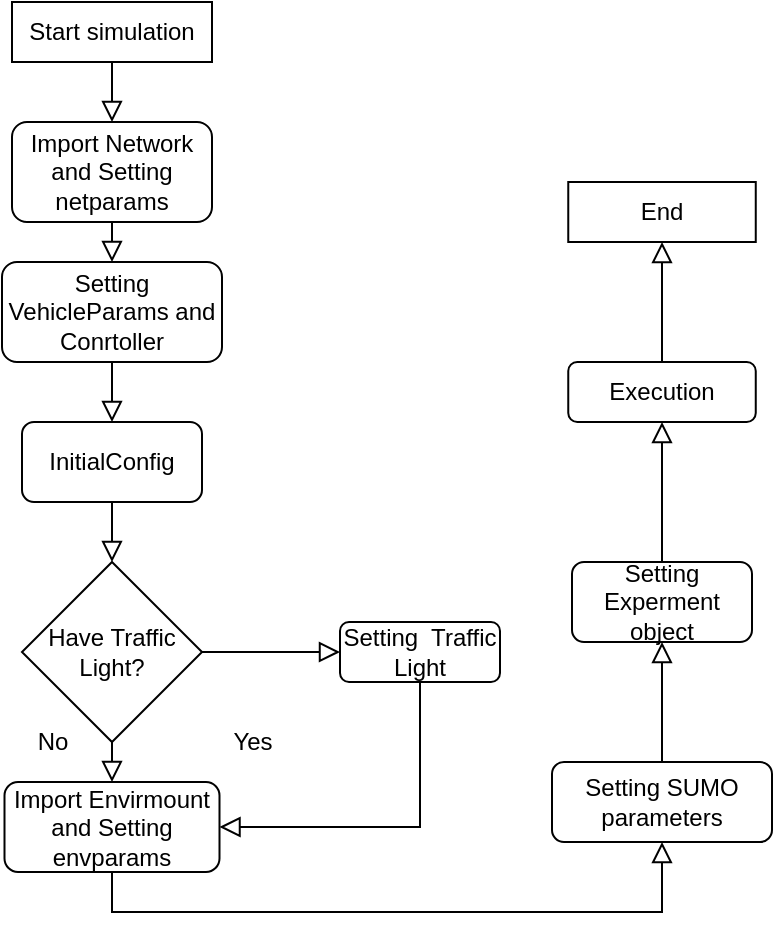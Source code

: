 <mxfile version="16.5.6" type="device"><diagram id="C5RBs43oDa-KdzZeNtuy" name="Page-1"><mxGraphModel dx="996" dy="648" grid="1" gridSize="10" guides="1" tooltips="1" connect="1" arrows="1" fold="1" page="1" pageScale="1" pageWidth="827" pageHeight="1169" math="0" shadow="0"><root><mxCell id="WIyWlLk6GJQsqaUBKTNV-0"/><mxCell id="WIyWlLk6GJQsqaUBKTNV-1" parent="WIyWlLk6GJQsqaUBKTNV-0"/><mxCell id="WIyWlLk6GJQsqaUBKTNV-3" value="Import Network and Setting netparams" style="rounded=1;whiteSpace=wrap;html=1;fontSize=12;glass=0;strokeWidth=1;shadow=0;" parent="WIyWlLk6GJQsqaUBKTNV-1" vertex="1"><mxGeometry x="170" y="100" width="100" height="50" as="geometry"/></mxCell><mxCell id="_LeW1YZkIMQzinTsK0EA-3" value="&lt;span&gt;Start simulation&lt;/span&gt;" style="rounded=0;whiteSpace=wrap;html=1;" parent="WIyWlLk6GJQsqaUBKTNV-1" vertex="1"><mxGeometry x="170" y="40" width="100" height="30" as="geometry"/></mxCell><mxCell id="_LeW1YZkIMQzinTsK0EA-6" value="" style="rounded=0;html=1;jettySize=auto;orthogonalLoop=1;fontSize=11;endArrow=block;endFill=0;endSize=8;strokeWidth=1;shadow=0;labelBackgroundColor=none;edgeStyle=orthogonalEdgeStyle;exitX=0.5;exitY=1;exitDx=0;exitDy=0;entryX=0.5;entryY=0;entryDx=0;entryDy=0;" parent="WIyWlLk6GJQsqaUBKTNV-1" source="_LeW1YZkIMQzinTsK0EA-3" target="WIyWlLk6GJQsqaUBKTNV-3" edge="1"><mxGeometry relative="1" as="geometry"><mxPoint x="230" y="210" as="sourcePoint"/><mxPoint x="220" y="160" as="targetPoint"/></mxGeometry></mxCell><mxCell id="_LeW1YZkIMQzinTsK0EA-9" value="" style="rounded=0;html=1;jettySize=auto;orthogonalLoop=1;fontSize=11;endArrow=block;endFill=0;endSize=8;strokeWidth=1;shadow=0;labelBackgroundColor=none;edgeStyle=orthogonalEdgeStyle;exitX=0.5;exitY=1;exitDx=0;exitDy=0;entryX=0.5;entryY=0;entryDx=0;entryDy=0;" parent="WIyWlLk6GJQsqaUBKTNV-1" source="WIyWlLk6GJQsqaUBKTNV-3" target="_LeW1YZkIMQzinTsK0EA-10" edge="1"><mxGeometry relative="1" as="geometry"><mxPoint x="230" y="70" as="sourcePoint"/><mxPoint x="220" y="200" as="targetPoint"/></mxGeometry></mxCell><mxCell id="_LeW1YZkIMQzinTsK0EA-10" value="Setting VehicleParams and Conrtoller" style="rounded=1;whiteSpace=wrap;html=1;fontSize=12;glass=0;strokeWidth=1;shadow=0;" parent="WIyWlLk6GJQsqaUBKTNV-1" vertex="1"><mxGeometry x="165" y="170" width="110" height="50" as="geometry"/></mxCell><mxCell id="_LeW1YZkIMQzinTsK0EA-14" value="" style="rounded=0;html=1;jettySize=auto;orthogonalLoop=1;fontSize=11;endArrow=block;endFill=0;endSize=8;strokeWidth=1;shadow=0;labelBackgroundColor=none;edgeStyle=orthogonalEdgeStyle;exitX=0.5;exitY=1;exitDx=0;exitDy=0;" parent="WIyWlLk6GJQsqaUBKTNV-1" source="_LeW1YZkIMQzinTsK0EA-10" target="_LeW1YZkIMQzinTsK0EA-15" edge="1"><mxGeometry relative="1" as="geometry"><mxPoint x="220" y="270" as="sourcePoint"/><mxPoint x="220" y="300" as="targetPoint"/></mxGeometry></mxCell><mxCell id="_LeW1YZkIMQzinTsK0EA-15" value="InitialConfig" style="rounded=1;whiteSpace=wrap;html=1;" parent="WIyWlLk6GJQsqaUBKTNV-1" vertex="1"><mxGeometry x="175" y="250" width="90" height="40" as="geometry"/></mxCell><mxCell id="_LeW1YZkIMQzinTsK0EA-18" value="" style="rounded=0;html=1;jettySize=auto;orthogonalLoop=1;fontSize=11;endArrow=block;endFill=0;endSize=8;strokeWidth=1;shadow=0;labelBackgroundColor=none;edgeStyle=orthogonalEdgeStyle;exitX=0.5;exitY=1;exitDx=0;exitDy=0;entryX=0.5;entryY=0;entryDx=0;entryDy=0;" parent="WIyWlLk6GJQsqaUBKTNV-1" source="_LeW1YZkIMQzinTsK0EA-15" target="_LeW1YZkIMQzinTsK0EA-19" edge="1"><mxGeometry relative="1" as="geometry"><mxPoint x="230" y="280" as="sourcePoint"/><mxPoint x="220" y="380" as="targetPoint"/></mxGeometry></mxCell><mxCell id="_LeW1YZkIMQzinTsK0EA-19" value="&lt;font style=&quot;vertical-align: inherit&quot;&gt;&lt;font style=&quot;vertical-align: inherit&quot;&gt;&lt;font style=&quot;vertical-align: inherit&quot;&gt;&lt;font style=&quot;vertical-align: inherit&quot;&gt;Have Traffic Light?&lt;/font&gt;&lt;/font&gt;&lt;/font&gt;&lt;/font&gt;" style="rhombus;whiteSpace=wrap;html=1;" parent="WIyWlLk6GJQsqaUBKTNV-1" vertex="1"><mxGeometry x="175" y="320" width="90" height="90" as="geometry"/></mxCell><mxCell id="_LeW1YZkIMQzinTsK0EA-22" value="" style="rounded=0;html=1;jettySize=auto;orthogonalLoop=1;fontSize=11;endArrow=block;endFill=0;endSize=8;strokeWidth=1;shadow=0;labelBackgroundColor=none;edgeStyle=orthogonalEdgeStyle;exitX=1;exitY=0.5;exitDx=0;exitDy=0;entryX=0;entryY=0.5;entryDx=0;entryDy=0;" parent="WIyWlLk6GJQsqaUBKTNV-1" source="_LeW1YZkIMQzinTsK0EA-19" target="_LeW1YZkIMQzinTsK0EA-25" edge="1"><mxGeometry relative="1" as="geometry"><mxPoint x="230" y="280" as="sourcePoint"/><mxPoint x="330" y="420" as="targetPoint"/></mxGeometry></mxCell><mxCell id="_LeW1YZkIMQzinTsK0EA-23" value="Yes" style="text;html=1;align=center;verticalAlign=middle;resizable=0;points=[];autosize=1;strokeColor=none;fillColor=none;" parent="WIyWlLk6GJQsqaUBKTNV-1" vertex="1"><mxGeometry x="275" y="400" width="30" height="20" as="geometry"/></mxCell><mxCell id="_LeW1YZkIMQzinTsK0EA-25" value="Setting&amp;nbsp; Traffic Light" style="rounded=1;whiteSpace=wrap;html=1;" parent="WIyWlLk6GJQsqaUBKTNV-1" vertex="1"><mxGeometry x="334" y="350" width="80" height="30" as="geometry"/></mxCell><mxCell id="_LeW1YZkIMQzinTsK0EA-27" value="" style="rounded=0;html=1;jettySize=auto;orthogonalLoop=1;fontSize=11;endArrow=block;endFill=0;endSize=8;strokeWidth=1;shadow=0;labelBackgroundColor=none;edgeStyle=orthogonalEdgeStyle;exitX=0.5;exitY=1;exitDx=0;exitDy=0;entryX=0.5;entryY=0;entryDx=0;entryDy=0;" parent="WIyWlLk6GJQsqaUBKTNV-1" source="_LeW1YZkIMQzinTsK0EA-19" target="_LeW1YZkIMQzinTsK0EA-31" edge="1"><mxGeometry relative="1" as="geometry"><mxPoint x="230" y="360" as="sourcePoint"/><mxPoint x="220" y="540" as="targetPoint"/></mxGeometry></mxCell><mxCell id="_LeW1YZkIMQzinTsK0EA-28" value="No" style="text;html=1;align=center;verticalAlign=middle;resizable=0;points=[];autosize=1;strokeColor=none;fillColor=none;" parent="WIyWlLk6GJQsqaUBKTNV-1" vertex="1"><mxGeometry x="175" y="400" width="30" height="20" as="geometry"/></mxCell><mxCell id="_LeW1YZkIMQzinTsK0EA-30" value="" style="rounded=0;html=1;jettySize=auto;orthogonalLoop=1;fontSize=11;endArrow=block;endFill=0;endSize=8;strokeWidth=1;shadow=0;labelBackgroundColor=none;edgeStyle=orthogonalEdgeStyle;exitX=0.5;exitY=1;exitDx=0;exitDy=0;entryX=1;entryY=0.5;entryDx=0;entryDy=0;" parent="WIyWlLk6GJQsqaUBKTNV-1" source="_LeW1YZkIMQzinTsK0EA-25" target="_LeW1YZkIMQzinTsK0EA-31" edge="1"><mxGeometry relative="1" as="geometry"><mxPoint x="230" y="480" as="sourcePoint"/><mxPoint x="330" y="560" as="targetPoint"/></mxGeometry></mxCell><mxCell id="_LeW1YZkIMQzinTsK0EA-31" value="Import Envirmount and Setting envparams" style="rounded=1;whiteSpace=wrap;html=1;" parent="WIyWlLk6GJQsqaUBKTNV-1" vertex="1"><mxGeometry x="166.25" y="430" width="107.5" height="45" as="geometry"/></mxCell><mxCell id="_LeW1YZkIMQzinTsK0EA-33" value="Setting SUMO parameters" style="rounded=1;whiteSpace=wrap;html=1;" parent="WIyWlLk6GJQsqaUBKTNV-1" vertex="1"><mxGeometry x="440" y="420" width="110" height="40" as="geometry"/></mxCell><mxCell id="_LeW1YZkIMQzinTsK0EA-35" value="Setting Experment object" style="rounded=1;whiteSpace=wrap;html=1;" parent="WIyWlLk6GJQsqaUBKTNV-1" vertex="1"><mxGeometry x="450" y="320" width="90" height="40" as="geometry"/></mxCell><mxCell id="_LeW1YZkIMQzinTsK0EA-38" value="Execution" style="rounded=1;whiteSpace=wrap;html=1;" parent="WIyWlLk6GJQsqaUBKTNV-1" vertex="1"><mxGeometry x="448.13" y="220" width="93.75" height="30" as="geometry"/></mxCell><mxCell id="_LeW1YZkIMQzinTsK0EA-41" value="End" style="whiteSpace=wrap;html=1;" parent="WIyWlLk6GJQsqaUBKTNV-1" vertex="1"><mxGeometry x="448.13" y="130" width="93.75" height="30" as="geometry"/></mxCell><mxCell id="OnZXr5P96qy-bvU5p3Qa-0" value="" style="rounded=0;html=1;jettySize=auto;orthogonalLoop=1;fontSize=11;endArrow=block;endFill=0;endSize=8;strokeWidth=1;shadow=0;labelBackgroundColor=none;edgeStyle=orthogonalEdgeStyle;exitX=0.5;exitY=1;exitDx=0;exitDy=0;entryX=0.5;entryY=1;entryDx=0;entryDy=0;" parent="WIyWlLk6GJQsqaUBKTNV-1" source="_LeW1YZkIMQzinTsK0EA-31" target="_LeW1YZkIMQzinTsK0EA-33" edge="1"><mxGeometry relative="1" as="geometry"><mxPoint x="384" y="390" as="sourcePoint"/><mxPoint x="283.75" y="462.5" as="targetPoint"/></mxGeometry></mxCell><mxCell id="OnZXr5P96qy-bvU5p3Qa-1" value="" style="rounded=0;html=1;jettySize=auto;orthogonalLoop=1;fontSize=11;endArrow=block;endFill=0;endSize=8;strokeWidth=1;shadow=0;labelBackgroundColor=none;edgeStyle=orthogonalEdgeStyle;exitX=0.5;exitY=0;exitDx=0;exitDy=0;entryX=0.5;entryY=1;entryDx=0;entryDy=0;" parent="WIyWlLk6GJQsqaUBKTNV-1" source="_LeW1YZkIMQzinTsK0EA-33" target="_LeW1YZkIMQzinTsK0EA-35" edge="1"><mxGeometry relative="1" as="geometry"><mxPoint x="156.25" y="300" as="sourcePoint"/><mxPoint x="156.25" y="330" as="targetPoint"/></mxGeometry></mxCell><mxCell id="OnZXr5P96qy-bvU5p3Qa-3" value="" style="rounded=0;html=1;jettySize=auto;orthogonalLoop=1;fontSize=11;endArrow=block;endFill=0;endSize=8;strokeWidth=1;shadow=0;labelBackgroundColor=none;edgeStyle=orthogonalEdgeStyle;exitX=0.5;exitY=0;exitDx=0;exitDy=0;" parent="WIyWlLk6GJQsqaUBKTNV-1" source="_LeW1YZkIMQzinTsK0EA-35" target="_LeW1YZkIMQzinTsK0EA-38" edge="1"><mxGeometry relative="1" as="geometry"><mxPoint x="494.5" y="310" as="sourcePoint"/><mxPoint x="494.5" y="250" as="targetPoint"/></mxGeometry></mxCell><mxCell id="OnZXr5P96qy-bvU5p3Qa-4" value="" style="rounded=0;html=1;jettySize=auto;orthogonalLoop=1;fontSize=11;endArrow=block;endFill=0;endSize=8;strokeWidth=1;shadow=0;labelBackgroundColor=none;edgeStyle=orthogonalEdgeStyle;exitX=0.5;exitY=0;exitDx=0;exitDy=0;entryX=0.5;entryY=1;entryDx=0;entryDy=0;" parent="WIyWlLk6GJQsqaUBKTNV-1" source="_LeW1YZkIMQzinTsK0EA-38" target="_LeW1YZkIMQzinTsK0EA-41" edge="1"><mxGeometry relative="1" as="geometry"><mxPoint x="586.2" y="230" as="sourcePoint"/><mxPoint x="584.35" y="160" as="targetPoint"/></mxGeometry></mxCell></root></mxGraphModel></diagram></mxfile>